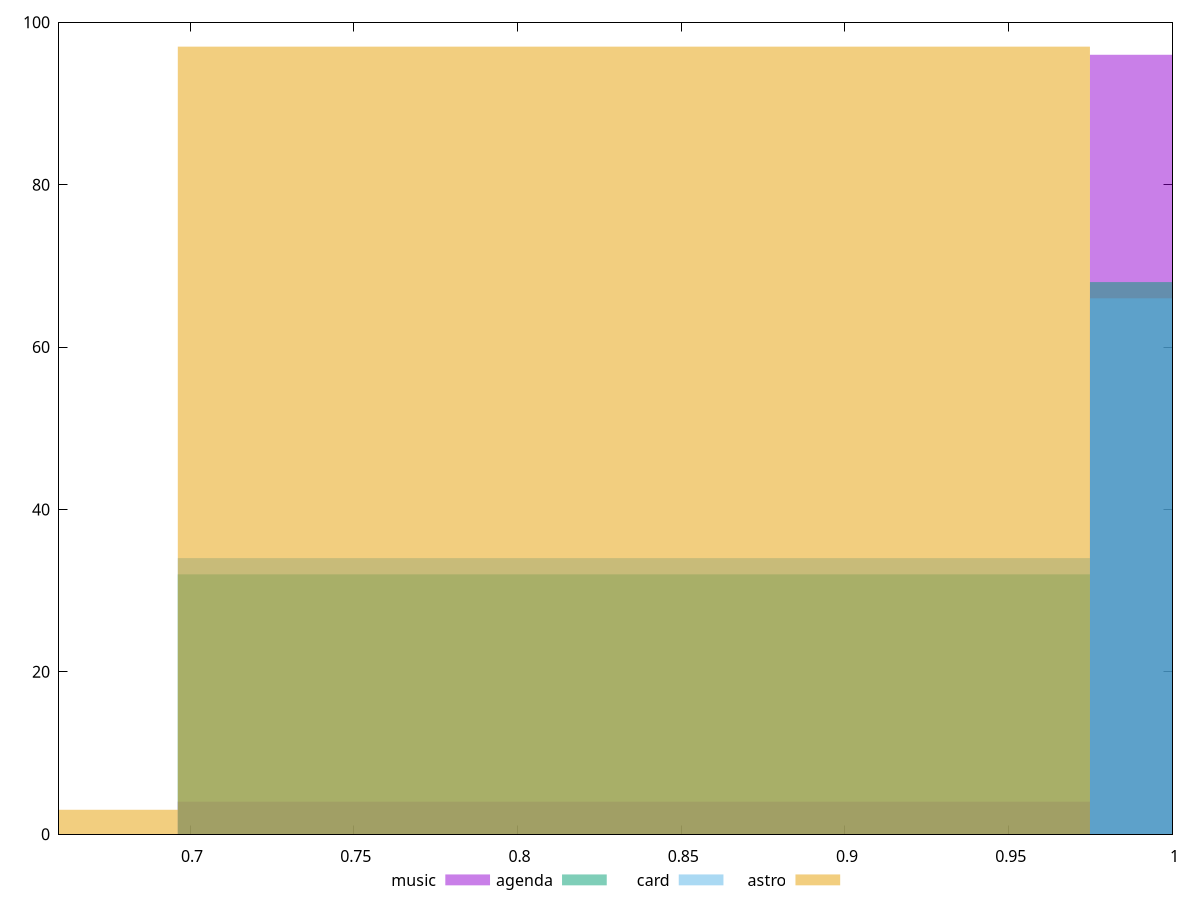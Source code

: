 reset

$music <<EOF
1.114043927804106 96
0.8355329458530796 4
EOF

$agenda <<EOF
1.114043927804106 68
0.8355329458530796 32
EOF

$card <<EOF
0.8355329458530796 34
1.114043927804106 66
EOF

$astro <<EOF
0.8355329458530796 97
0.557021963902053 3
EOF

set key outside below
set boxwidth 0.2785109819510265
set xrange [0.66:1]
set yrange [0:100]
set trange [0:100]
set style fill transparent solid 0.5 noborder
set terminal svg size 640, 520 enhanced background rgb 'white'
set output "reports/report_00028_2021-02-24T12-49-42.674Z/uses-rel-preconnect/comparison/histogram/all_score.svg"

plot $music title "music" with boxes, \
     $agenda title "agenda" with boxes, \
     $card title "card" with boxes, \
     $astro title "astro" with boxes

reset
